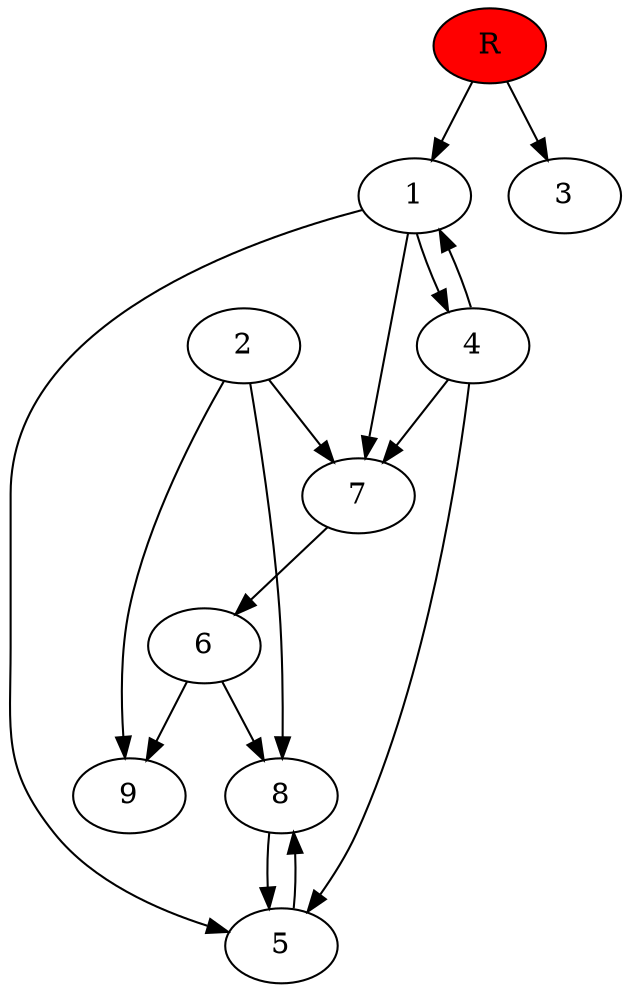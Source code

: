 digraph prb2076 {
	1
	2
	3
	4
	5
	6
	7
	8
	R [fillcolor="#ff0000" style=filled]
	1 -> 4
	1 -> 5
	1 -> 7
	2 -> 7
	2 -> 8
	2 -> 9
	4 -> 1
	4 -> 5
	4 -> 7
	5 -> 8
	6 -> 8
	6 -> 9
	7 -> 6
	8 -> 5
	R -> 1
	R -> 3
}
